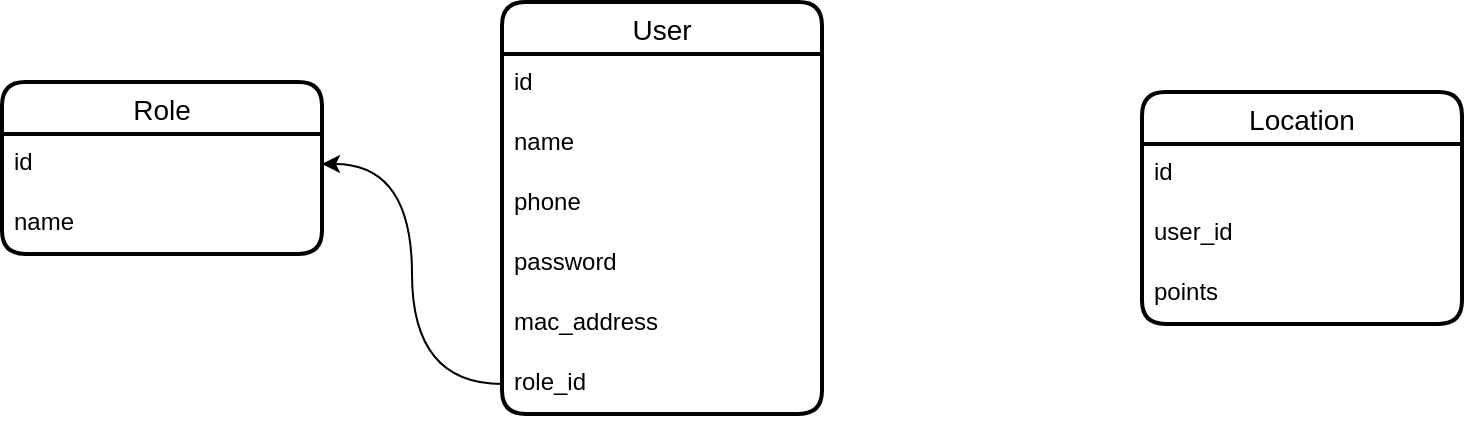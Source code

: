 <mxfile version="22.1.11" type="github">
  <diagram name="Страница — 1" id="uQb5JZfQ5GXVi0TQpGbC">
    <mxGraphModel dx="819" dy="422" grid="1" gridSize="10" guides="1" tooltips="1" connect="1" arrows="1" fold="1" page="1" pageScale="1" pageWidth="827" pageHeight="1169" math="0" shadow="0">
      <root>
        <mxCell id="0" />
        <mxCell id="1" parent="0" />
        <mxCell id="_5UejUevI5gyKmPZKP_F-1" value="User" style="swimlane;fontStyle=0;childLayout=stackLayout;horizontal=1;startSize=26;horizontalStack=0;resizeParent=1;resizeParentMax=0;resizeLast=0;collapsible=1;marginBottom=0;align=center;fontSize=14;strokeWidth=2;rounded=1;shadow=0;glass=0;swimlaneLine=1;" parent="1" vertex="1">
          <mxGeometry x="280" y="770" width="160" height="206" as="geometry" />
        </mxCell>
        <mxCell id="_5UejUevI5gyKmPZKP_F-2" value="id" style="text;strokeColor=none;fillColor=none;spacingLeft=4;spacingRight=4;overflow=hidden;rotatable=0;points=[[0,0.5],[1,0.5]];portConstraint=eastwest;fontSize=12;whiteSpace=wrap;html=1;" parent="_5UejUevI5gyKmPZKP_F-1" vertex="1">
          <mxGeometry y="26" width="160" height="30" as="geometry" />
        </mxCell>
        <mxCell id="_5UejUevI5gyKmPZKP_F-3" value="name" style="text;strokeColor=none;fillColor=none;spacingLeft=4;spacingRight=4;overflow=hidden;rotatable=0;points=[[0,0.5],[1,0.5]];portConstraint=eastwest;fontSize=12;whiteSpace=wrap;html=1;" parent="_5UejUevI5gyKmPZKP_F-1" vertex="1">
          <mxGeometry y="56" width="160" height="30" as="geometry" />
        </mxCell>
        <mxCell id="_5UejUevI5gyKmPZKP_F-4" value="phone" style="text;strokeColor=none;fillColor=none;spacingLeft=4;spacingRight=4;overflow=hidden;rotatable=0;points=[[0,0.5],[1,0.5]];portConstraint=eastwest;fontSize=12;whiteSpace=wrap;html=1;" parent="_5UejUevI5gyKmPZKP_F-1" vertex="1">
          <mxGeometry y="86" width="160" height="30" as="geometry" />
        </mxCell>
        <mxCell id="_5UejUevI5gyKmPZKP_F-5" value="password" style="text;strokeColor=none;fillColor=none;spacingLeft=4;spacingRight=4;overflow=hidden;rotatable=0;points=[[0,0.5],[1,0.5]];portConstraint=eastwest;fontSize=12;whiteSpace=wrap;html=1;" parent="_5UejUevI5gyKmPZKP_F-1" vertex="1">
          <mxGeometry y="116" width="160" height="30" as="geometry" />
        </mxCell>
        <mxCell id="_5UejUevI5gyKmPZKP_F-6" value="mac_address" style="text;strokeColor=none;fillColor=none;spacingLeft=4;spacingRight=4;overflow=hidden;rotatable=0;points=[[0,0.5],[1,0.5]];portConstraint=eastwest;fontSize=12;whiteSpace=wrap;html=1;" parent="_5UejUevI5gyKmPZKP_F-1" vertex="1">
          <mxGeometry y="146" width="160" height="30" as="geometry" />
        </mxCell>
        <mxCell id="_5UejUevI5gyKmPZKP_F-12" value="role_id" style="text;strokeColor=none;fillColor=none;spacingLeft=4;spacingRight=4;overflow=hidden;rotatable=0;points=[[0,0.5],[1,0.5]];portConstraint=eastwest;fontSize=12;whiteSpace=wrap;html=1;" parent="_5UejUevI5gyKmPZKP_F-1" vertex="1">
          <mxGeometry y="176" width="160" height="30" as="geometry" />
        </mxCell>
        <mxCell id="_5UejUevI5gyKmPZKP_F-9" value="Role" style="swimlane;fontStyle=0;childLayout=stackLayout;horizontal=1;startSize=26;horizontalStack=0;resizeParent=1;resizeParentMax=0;resizeLast=0;collapsible=1;marginBottom=0;align=center;fontSize=14;strokeWidth=2;rounded=1;shadow=0;glass=0;swimlaneLine=1;" parent="1" vertex="1">
          <mxGeometry x="30" y="810" width="160" height="86" as="geometry">
            <mxRectangle x="350" y="140" width="90" height="30" as="alternateBounds" />
          </mxGeometry>
        </mxCell>
        <mxCell id="_5UejUevI5gyKmPZKP_F-10" value="id" style="text;strokeColor=none;fillColor=none;spacingLeft=4;spacingRight=4;overflow=hidden;rotatable=0;points=[[0,0.5],[1,0.5]];portConstraint=eastwest;fontSize=12;whiteSpace=wrap;html=1;" parent="_5UejUevI5gyKmPZKP_F-9" vertex="1">
          <mxGeometry y="26" width="160" height="30" as="geometry" />
        </mxCell>
        <mxCell id="_5UejUevI5gyKmPZKP_F-11" value="name" style="text;strokeColor=none;fillColor=none;spacingLeft=4;spacingRight=4;overflow=hidden;rotatable=0;points=[[0,0.5],[1,0.5]];portConstraint=eastwest;fontSize=12;whiteSpace=wrap;html=1;" parent="_5UejUevI5gyKmPZKP_F-9" vertex="1">
          <mxGeometry y="56" width="160" height="30" as="geometry" />
        </mxCell>
        <mxCell id="_5UejUevI5gyKmPZKP_F-13" style="edgeStyle=orthogonalEdgeStyle;rounded=0;orthogonalLoop=1;jettySize=auto;html=1;entryX=1;entryY=0.5;entryDx=0;entryDy=0;curved=1;" parent="1" source="_5UejUevI5gyKmPZKP_F-12" target="_5UejUevI5gyKmPZKP_F-10" edge="1">
          <mxGeometry relative="1" as="geometry" />
        </mxCell>
        <mxCell id="_5UejUevI5gyKmPZKP_F-14" value="Location" style="swimlane;fontStyle=0;childLayout=stackLayout;horizontal=1;startSize=26;horizontalStack=0;resizeParent=1;resizeParentMax=0;resizeLast=0;collapsible=1;marginBottom=0;align=center;fontSize=14;strokeWidth=2;rounded=1;shadow=0;glass=0;swimlaneLine=1;" parent="1" vertex="1">
          <mxGeometry x="600" y="815" width="160" height="116" as="geometry">
            <mxRectangle x="350" y="140" width="90" height="30" as="alternateBounds" />
          </mxGeometry>
        </mxCell>
        <mxCell id="_5UejUevI5gyKmPZKP_F-15" value="id" style="text;strokeColor=none;fillColor=none;spacingLeft=4;spacingRight=4;overflow=hidden;rotatable=0;points=[[0,0.5],[1,0.5]];portConstraint=eastwest;fontSize=12;whiteSpace=wrap;html=1;" parent="_5UejUevI5gyKmPZKP_F-14" vertex="1">
          <mxGeometry y="26" width="160" height="30" as="geometry" />
        </mxCell>
        <mxCell id="_5UejUevI5gyKmPZKP_F-16" value="user_id" style="text;strokeColor=none;fillColor=none;spacingLeft=4;spacingRight=4;overflow=hidden;rotatable=0;points=[[0,0.5],[1,0.5]];portConstraint=eastwest;fontSize=12;whiteSpace=wrap;html=1;" parent="_5UejUevI5gyKmPZKP_F-14" vertex="1">
          <mxGeometry y="56" width="160" height="30" as="geometry" />
        </mxCell>
        <mxCell id="_5UejUevI5gyKmPZKP_F-17" value="points" style="text;strokeColor=none;fillColor=none;spacingLeft=4;spacingRight=4;overflow=hidden;rotatable=0;points=[[0,0.5],[1,0.5]];portConstraint=eastwest;fontSize=12;whiteSpace=wrap;html=1;" parent="_5UejUevI5gyKmPZKP_F-14" vertex="1">
          <mxGeometry y="86" width="160" height="30" as="geometry" />
        </mxCell>
      </root>
    </mxGraphModel>
  </diagram>
</mxfile>
